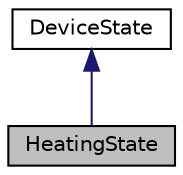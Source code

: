 digraph "HeatingState"
{
 // LATEX_PDF_SIZE
  edge [fontname="Helvetica",fontsize="10",labelfontname="Helvetica",labelfontsize="10"];
  node [fontname="Helvetica",fontsize="10",shape=record];
  Node1 [label="HeatingState",height=0.2,width=0.4,color="black", fillcolor="grey75", style="filled", fontcolor="black",tooltip="Concrete state representing the \"Heating\" state of a smart device."];
  Node2 -> Node1 [dir="back",color="midnightblue",fontsize="10",style="solid"];
  Node2 [label="DeviceState",height=0.2,width=0.4,color="black", fillcolor="white", style="filled",URL="$classDeviceState.html",tooltip="Abstract base class representing a generic state of a smart device."];
}
